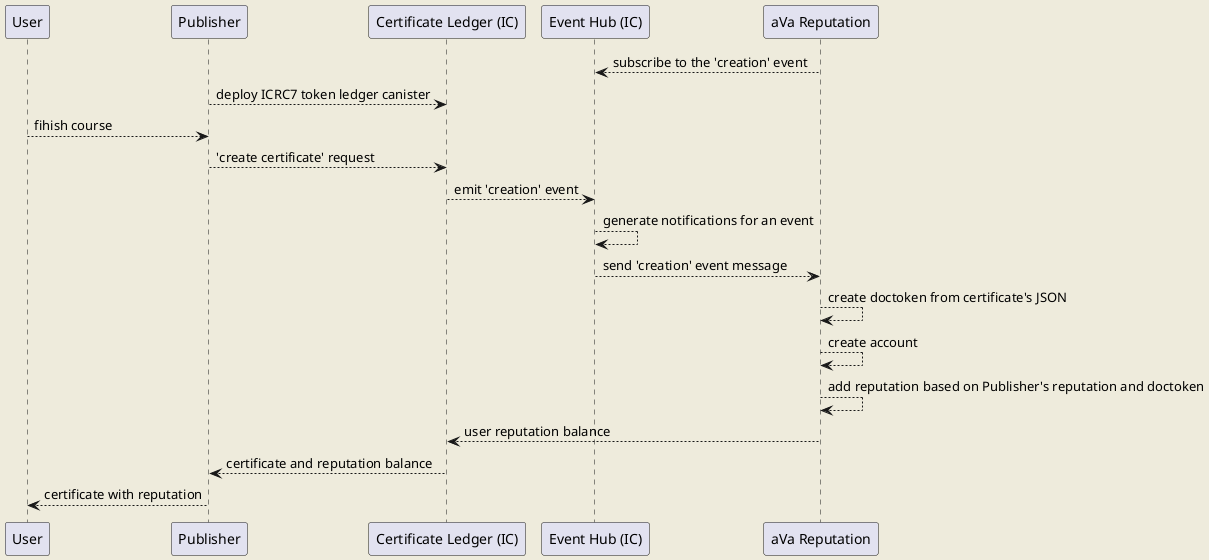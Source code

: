 @startuml
skinparam backgroundColor #EEEBDC

participant "User" as User
participant "Publisher" as Pub
participant "Certificate Ledger (IC)" as IC
participant "Event Hub (IC)" as Hub
participant "aVa Reputation" as aVa

aVa -->Hub: subscribe to the 'creation' event
Pub --> IC: deploy ICRC7 token ledger canister
User --> Pub: fihish course

Pub --> IC: 'create certificate' request

IC --> Hub: emit 'creation' event
Hub --> Hub: generate notifications for an event
Hub --> aVa: send 'creation' event message
aVa --> aVa: create doctoken from certificate's JSON

aVa --> aVa: create account
aVa --> aVa: add reputation based on Publisher's reputation and doctoken
aVa --> IC: user reputation balance 

IC --> Pub: certificate and reputation balance

User <-- Pub: certificate with reputation

@enduml
